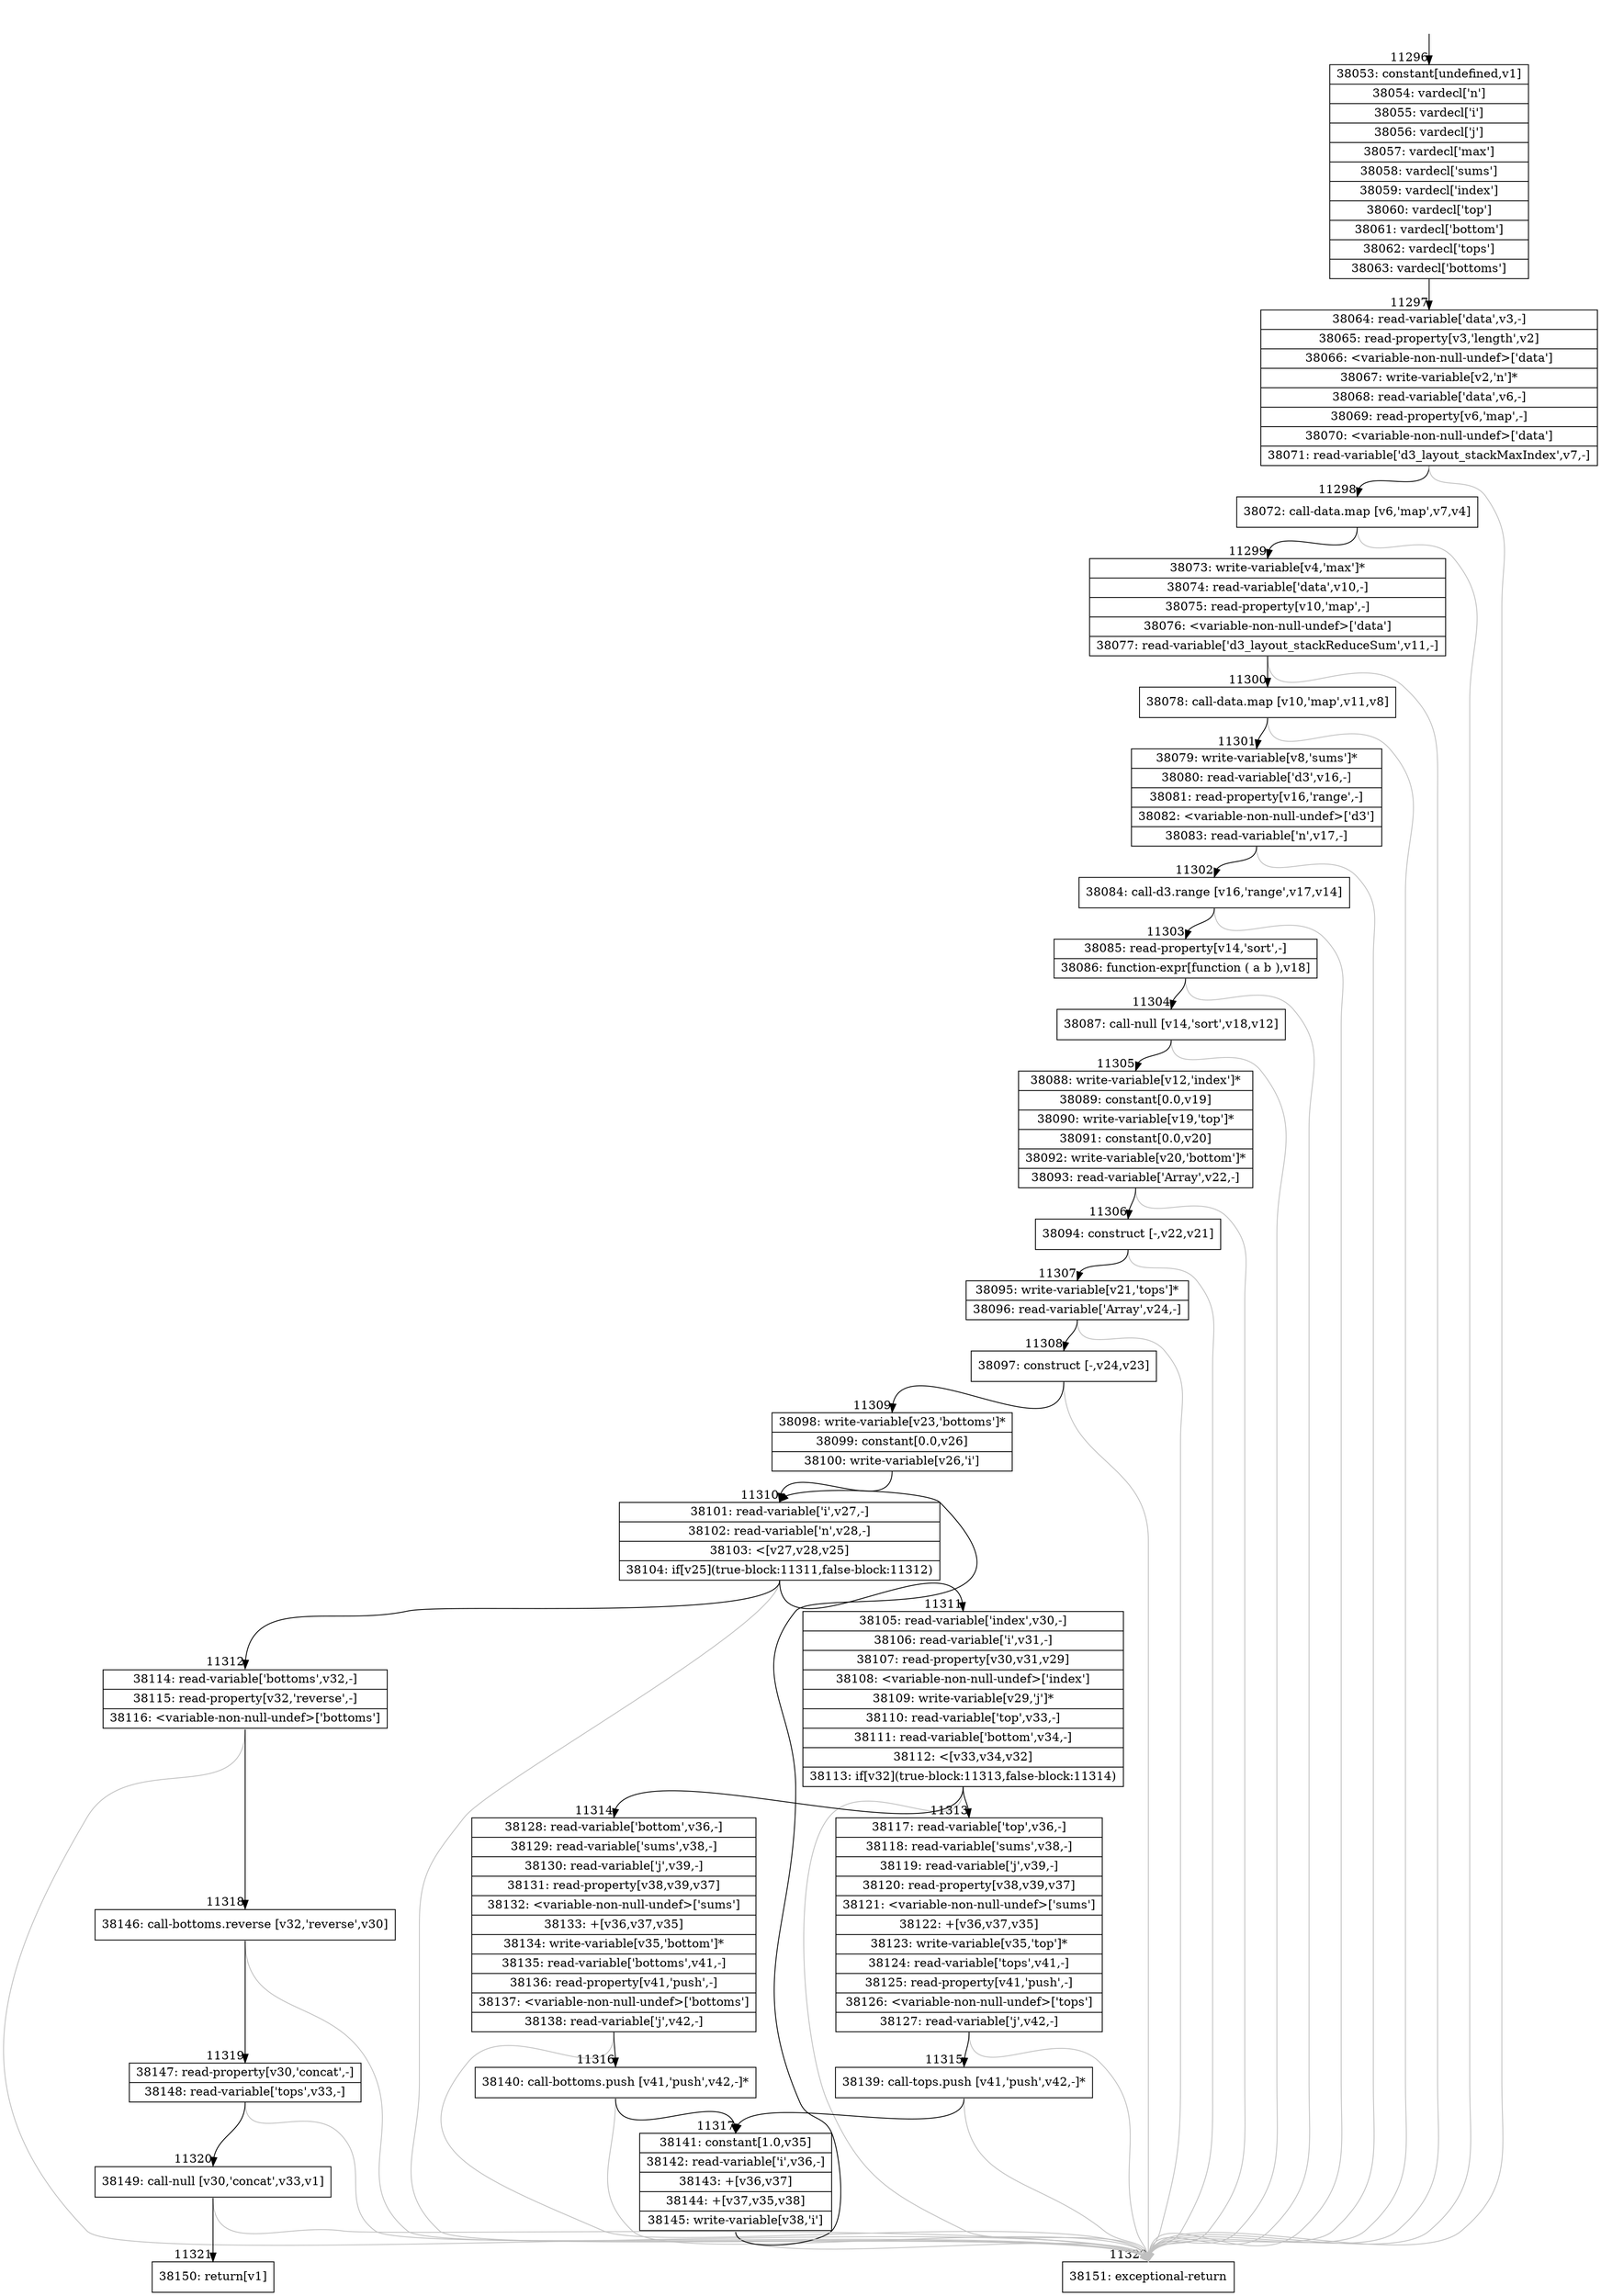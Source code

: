digraph {
rankdir="TD"
BB_entry1043[shape=none,label=""];
BB_entry1043 -> BB11296 [tailport=s, headport=n, headlabel="    11296"]
BB11296 [shape=record label="{38053: constant[undefined,v1]|38054: vardecl['n']|38055: vardecl['i']|38056: vardecl['j']|38057: vardecl['max']|38058: vardecl['sums']|38059: vardecl['index']|38060: vardecl['top']|38061: vardecl['bottom']|38062: vardecl['tops']|38063: vardecl['bottoms']}" ] 
BB11296 -> BB11297 [tailport=s, headport=n, headlabel="      11297"]
BB11297 [shape=record label="{38064: read-variable['data',v3,-]|38065: read-property[v3,'length',v2]|38066: \<variable-non-null-undef\>['data']|38067: write-variable[v2,'n']*|38068: read-variable['data',v6,-]|38069: read-property[v6,'map',-]|38070: \<variable-non-null-undef\>['data']|38071: read-variable['d3_layout_stackMaxIndex',v7,-]}" ] 
BB11297 -> BB11298 [tailport=s, headport=n, headlabel="      11298"]
BB11297 -> BB11322 [tailport=s, headport=n, color=gray, headlabel="      11322"]
BB11298 [shape=record label="{38072: call-data.map [v6,'map',v7,v4]}" ] 
BB11298 -> BB11299 [tailport=s, headport=n, headlabel="      11299"]
BB11298 -> BB11322 [tailport=s, headport=n, color=gray]
BB11299 [shape=record label="{38073: write-variable[v4,'max']*|38074: read-variable['data',v10,-]|38075: read-property[v10,'map',-]|38076: \<variable-non-null-undef\>['data']|38077: read-variable['d3_layout_stackReduceSum',v11,-]}" ] 
BB11299 -> BB11300 [tailport=s, headport=n, headlabel="      11300"]
BB11299 -> BB11322 [tailport=s, headport=n, color=gray]
BB11300 [shape=record label="{38078: call-data.map [v10,'map',v11,v8]}" ] 
BB11300 -> BB11301 [tailport=s, headport=n, headlabel="      11301"]
BB11300 -> BB11322 [tailport=s, headport=n, color=gray]
BB11301 [shape=record label="{38079: write-variable[v8,'sums']*|38080: read-variable['d3',v16,-]|38081: read-property[v16,'range',-]|38082: \<variable-non-null-undef\>['d3']|38083: read-variable['n',v17,-]}" ] 
BB11301 -> BB11302 [tailport=s, headport=n, headlabel="      11302"]
BB11301 -> BB11322 [tailport=s, headport=n, color=gray]
BB11302 [shape=record label="{38084: call-d3.range [v16,'range',v17,v14]}" ] 
BB11302 -> BB11303 [tailport=s, headport=n, headlabel="      11303"]
BB11302 -> BB11322 [tailport=s, headport=n, color=gray]
BB11303 [shape=record label="{38085: read-property[v14,'sort',-]|38086: function-expr[function ( a b ),v18]}" ] 
BB11303 -> BB11304 [tailport=s, headport=n, headlabel="      11304"]
BB11303 -> BB11322 [tailport=s, headport=n, color=gray]
BB11304 [shape=record label="{38087: call-null [v14,'sort',v18,v12]}" ] 
BB11304 -> BB11305 [tailport=s, headport=n, headlabel="      11305"]
BB11304 -> BB11322 [tailport=s, headport=n, color=gray]
BB11305 [shape=record label="{38088: write-variable[v12,'index']*|38089: constant[0.0,v19]|38090: write-variable[v19,'top']*|38091: constant[0.0,v20]|38092: write-variable[v20,'bottom']*|38093: read-variable['Array',v22,-]}" ] 
BB11305 -> BB11306 [tailport=s, headport=n, headlabel="      11306"]
BB11305 -> BB11322 [tailport=s, headport=n, color=gray]
BB11306 [shape=record label="{38094: construct [-,v22,v21]}" ] 
BB11306 -> BB11307 [tailport=s, headport=n, headlabel="      11307"]
BB11306 -> BB11322 [tailport=s, headport=n, color=gray]
BB11307 [shape=record label="{38095: write-variable[v21,'tops']*|38096: read-variable['Array',v24,-]}" ] 
BB11307 -> BB11308 [tailport=s, headport=n, headlabel="      11308"]
BB11307 -> BB11322 [tailport=s, headport=n, color=gray]
BB11308 [shape=record label="{38097: construct [-,v24,v23]}" ] 
BB11308 -> BB11309 [tailport=s, headport=n, headlabel="      11309"]
BB11308 -> BB11322 [tailport=s, headport=n, color=gray]
BB11309 [shape=record label="{38098: write-variable[v23,'bottoms']*|38099: constant[0.0,v26]|38100: write-variable[v26,'i']}" ] 
BB11309 -> BB11310 [tailport=s, headport=n, headlabel="      11310"]
BB11310 [shape=record label="{38101: read-variable['i',v27,-]|38102: read-variable['n',v28,-]|38103: \<[v27,v28,v25]|38104: if[v25](true-block:11311,false-block:11312)}" ] 
BB11310 -> BB11311 [tailport=s, headport=n, headlabel="      11311"]
BB11310 -> BB11312 [tailport=s, headport=n, headlabel="      11312"]
BB11310 -> BB11322 [tailport=s, headport=n, color=gray]
BB11311 [shape=record label="{38105: read-variable['index',v30,-]|38106: read-variable['i',v31,-]|38107: read-property[v30,v31,v29]|38108: \<variable-non-null-undef\>['index']|38109: write-variable[v29,'j']*|38110: read-variable['top',v33,-]|38111: read-variable['bottom',v34,-]|38112: \<[v33,v34,v32]|38113: if[v32](true-block:11313,false-block:11314)}" ] 
BB11311 -> BB11313 [tailport=s, headport=n, headlabel="      11313"]
BB11311 -> BB11314 [tailport=s, headport=n, headlabel="      11314"]
BB11311 -> BB11322 [tailport=s, headport=n, color=gray]
BB11312 [shape=record label="{38114: read-variable['bottoms',v32,-]|38115: read-property[v32,'reverse',-]|38116: \<variable-non-null-undef\>['bottoms']}" ] 
BB11312 -> BB11318 [tailport=s, headport=n, headlabel="      11318"]
BB11312 -> BB11322 [tailport=s, headport=n, color=gray]
BB11313 [shape=record label="{38117: read-variable['top',v36,-]|38118: read-variable['sums',v38,-]|38119: read-variable['j',v39,-]|38120: read-property[v38,v39,v37]|38121: \<variable-non-null-undef\>['sums']|38122: +[v36,v37,v35]|38123: write-variable[v35,'top']*|38124: read-variable['tops',v41,-]|38125: read-property[v41,'push',-]|38126: \<variable-non-null-undef\>['tops']|38127: read-variable['j',v42,-]}" ] 
BB11313 -> BB11315 [tailport=s, headport=n, headlabel="      11315"]
BB11313 -> BB11322 [tailport=s, headport=n, color=gray]
BB11314 [shape=record label="{38128: read-variable['bottom',v36,-]|38129: read-variable['sums',v38,-]|38130: read-variable['j',v39,-]|38131: read-property[v38,v39,v37]|38132: \<variable-non-null-undef\>['sums']|38133: +[v36,v37,v35]|38134: write-variable[v35,'bottom']*|38135: read-variable['bottoms',v41,-]|38136: read-property[v41,'push',-]|38137: \<variable-non-null-undef\>['bottoms']|38138: read-variable['j',v42,-]}" ] 
BB11314 -> BB11316 [tailport=s, headport=n, headlabel="      11316"]
BB11314 -> BB11322 [tailport=s, headport=n, color=gray]
BB11315 [shape=record label="{38139: call-tops.push [v41,'push',v42,-]*}" ] 
BB11315 -> BB11317 [tailport=s, headport=n, headlabel="      11317"]
BB11315 -> BB11322 [tailport=s, headport=n, color=gray]
BB11316 [shape=record label="{38140: call-bottoms.push [v41,'push',v42,-]*}" ] 
BB11316 -> BB11317 [tailport=s, headport=n]
BB11316 -> BB11322 [tailport=s, headport=n, color=gray]
BB11317 [shape=record label="{38141: constant[1.0,v35]|38142: read-variable['i',v36,-]|38143: +[v36,v37]|38144: +[v37,v35,v38]|38145: write-variable[v38,'i']}" ] 
BB11317 -> BB11310 [tailport=s, headport=n]
BB11317 -> BB11322 [tailport=s, headport=n, color=gray]
BB11318 [shape=record label="{38146: call-bottoms.reverse [v32,'reverse',v30]}" ] 
BB11318 -> BB11319 [tailport=s, headport=n, headlabel="      11319"]
BB11318 -> BB11322 [tailport=s, headport=n, color=gray]
BB11319 [shape=record label="{38147: read-property[v30,'concat',-]|38148: read-variable['tops',v33,-]}" ] 
BB11319 -> BB11320 [tailport=s, headport=n, headlabel="      11320"]
BB11319 -> BB11322 [tailport=s, headport=n, color=gray]
BB11320 [shape=record label="{38149: call-null [v30,'concat',v33,v1]}" ] 
BB11320 -> BB11321 [tailport=s, headport=n, headlabel="      11321"]
BB11320 -> BB11322 [tailport=s, headport=n, color=gray]
BB11321 [shape=record label="{38150: return[v1]}" ] 
BB11322 [shape=record label="{38151: exceptional-return}" ] 
//#$~ 6732
}
